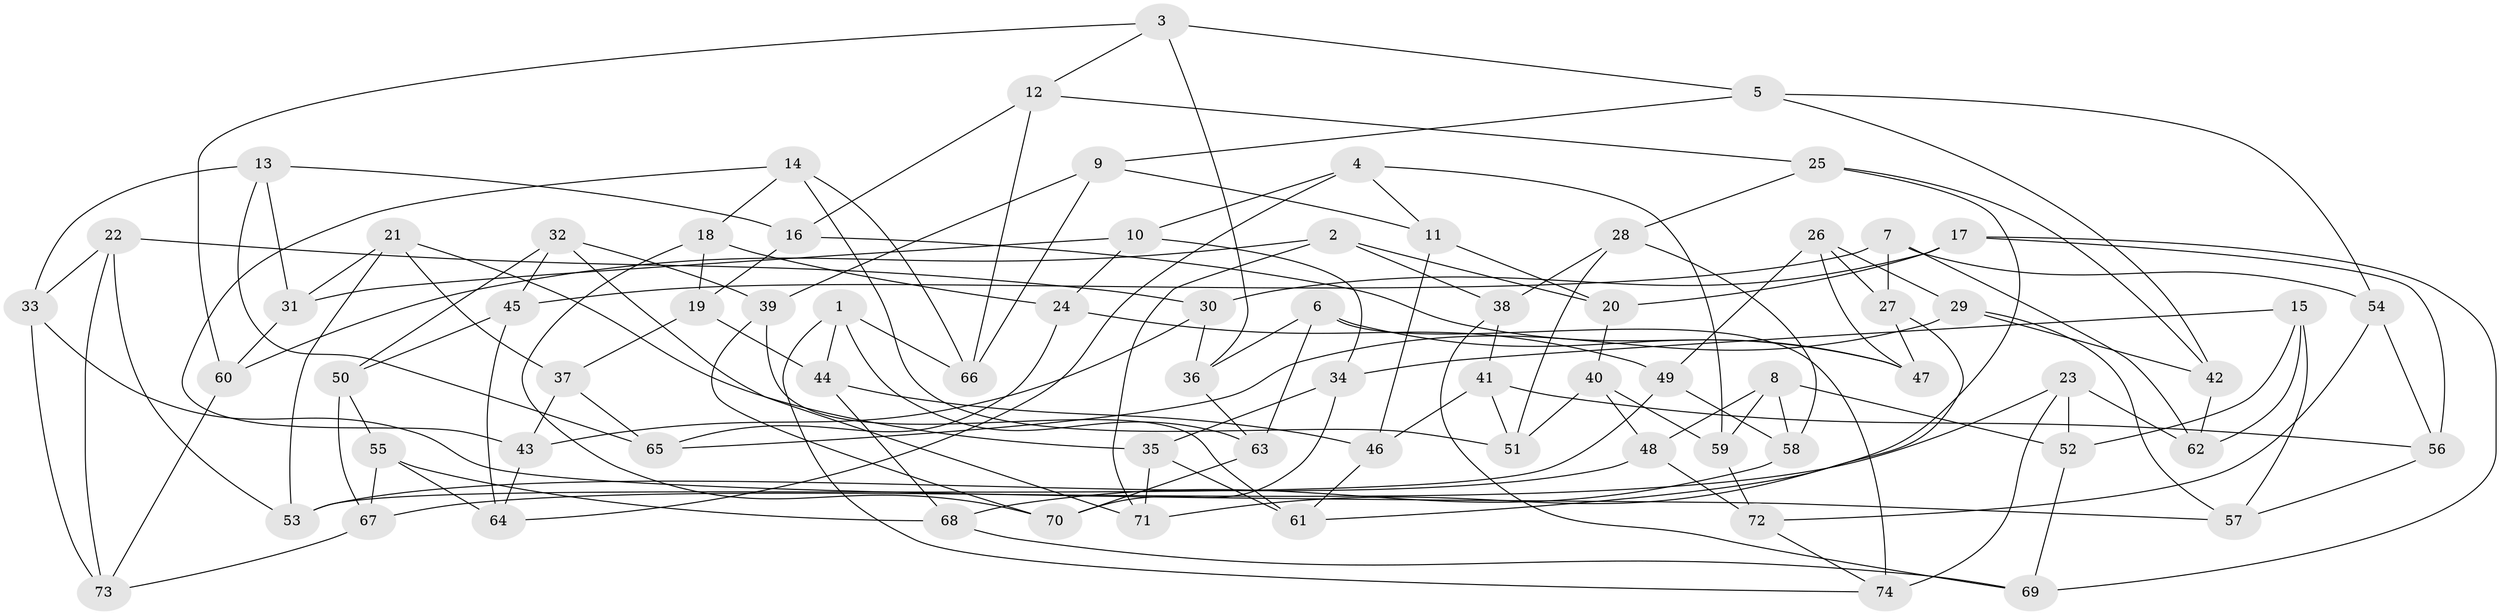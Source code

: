 // coarse degree distribution, {7: 0.16129032258064516, 6: 0.06451612903225806, 8: 0.06451612903225806, 9: 0.03225806451612903, 4: 0.3870967741935484, 5: 0.0967741935483871, 10: 0.06451612903225806, 3: 0.0967741935483871, 2: 0.03225806451612903}
// Generated by graph-tools (version 1.1) at 2025/53/03/04/25 22:53:38]
// undirected, 74 vertices, 148 edges
graph export_dot {
  node [color=gray90,style=filled];
  1;
  2;
  3;
  4;
  5;
  6;
  7;
  8;
  9;
  10;
  11;
  12;
  13;
  14;
  15;
  16;
  17;
  18;
  19;
  20;
  21;
  22;
  23;
  24;
  25;
  26;
  27;
  28;
  29;
  30;
  31;
  32;
  33;
  34;
  35;
  36;
  37;
  38;
  39;
  40;
  41;
  42;
  43;
  44;
  45;
  46;
  47;
  48;
  49;
  50;
  51;
  52;
  53;
  54;
  55;
  56;
  57;
  58;
  59;
  60;
  61;
  62;
  63;
  64;
  65;
  66;
  67;
  68;
  69;
  70;
  71;
  72;
  73;
  74;
  1 -- 74;
  1 -- 66;
  1 -- 63;
  1 -- 44;
  2 -- 60;
  2 -- 20;
  2 -- 71;
  2 -- 38;
  3 -- 5;
  3 -- 12;
  3 -- 36;
  3 -- 60;
  4 -- 59;
  4 -- 10;
  4 -- 64;
  4 -- 11;
  5 -- 54;
  5 -- 9;
  5 -- 42;
  6 -- 36;
  6 -- 74;
  6 -- 63;
  6 -- 47;
  7 -- 54;
  7 -- 45;
  7 -- 27;
  7 -- 62;
  8 -- 48;
  8 -- 52;
  8 -- 59;
  8 -- 58;
  9 -- 11;
  9 -- 66;
  9 -- 39;
  10 -- 24;
  10 -- 34;
  10 -- 31;
  11 -- 20;
  11 -- 46;
  12 -- 66;
  12 -- 16;
  12 -- 25;
  13 -- 65;
  13 -- 33;
  13 -- 16;
  13 -- 31;
  14 -- 43;
  14 -- 51;
  14 -- 66;
  14 -- 18;
  15 -- 57;
  15 -- 34;
  15 -- 52;
  15 -- 62;
  16 -- 19;
  16 -- 47;
  17 -- 69;
  17 -- 20;
  17 -- 56;
  17 -- 30;
  18 -- 70;
  18 -- 24;
  18 -- 19;
  19 -- 37;
  19 -- 44;
  20 -- 40;
  21 -- 31;
  21 -- 37;
  21 -- 53;
  21 -- 35;
  22 -- 30;
  22 -- 53;
  22 -- 33;
  22 -- 73;
  23 -- 67;
  23 -- 52;
  23 -- 74;
  23 -- 62;
  24 -- 65;
  24 -- 49;
  25 -- 28;
  25 -- 42;
  25 -- 71;
  26 -- 49;
  26 -- 47;
  26 -- 29;
  26 -- 27;
  27 -- 61;
  27 -- 47;
  28 -- 51;
  28 -- 58;
  28 -- 38;
  29 -- 65;
  29 -- 57;
  29 -- 42;
  30 -- 36;
  30 -- 43;
  31 -- 60;
  32 -- 71;
  32 -- 39;
  32 -- 50;
  32 -- 45;
  33 -- 57;
  33 -- 73;
  34 -- 35;
  34 -- 70;
  35 -- 61;
  35 -- 71;
  36 -- 63;
  37 -- 43;
  37 -- 65;
  38 -- 69;
  38 -- 41;
  39 -- 61;
  39 -- 70;
  40 -- 51;
  40 -- 59;
  40 -- 48;
  41 -- 46;
  41 -- 51;
  41 -- 56;
  42 -- 62;
  43 -- 64;
  44 -- 46;
  44 -- 68;
  45 -- 64;
  45 -- 50;
  46 -- 61;
  48 -- 72;
  48 -- 53;
  49 -- 58;
  49 -- 53;
  50 -- 67;
  50 -- 55;
  52 -- 69;
  54 -- 72;
  54 -- 56;
  55 -- 67;
  55 -- 68;
  55 -- 64;
  56 -- 57;
  58 -- 68;
  59 -- 72;
  60 -- 73;
  63 -- 70;
  67 -- 73;
  68 -- 69;
  72 -- 74;
}
